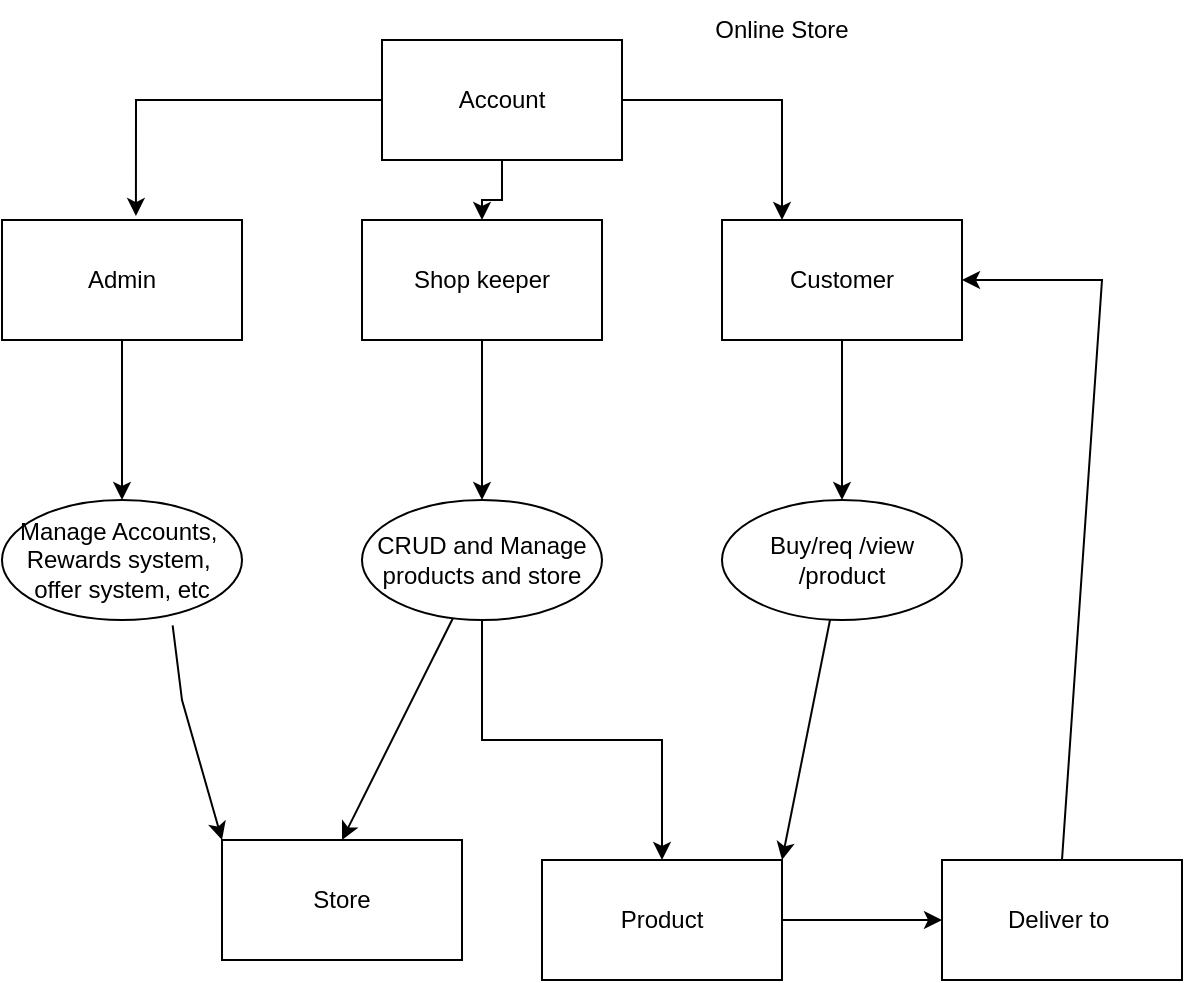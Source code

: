 <mxfile version="18.1.3" type="device"><diagram id="PZQwSYAee1a8CBbRdJlb" name="Page-1"><mxGraphModel dx="1102" dy="857" grid="1" gridSize="10" guides="1" tooltips="1" connect="1" arrows="1" fold="1" page="1" pageScale="1" pageWidth="827" pageHeight="1169" math="0" shadow="0"><root><mxCell id="0"/><mxCell id="1" parent="0"/><mxCell id="bF8oBDv0mY2NZQH3Tetn-7" value="Online Store" style="text;html=1;strokeColor=none;fillColor=none;align=center;verticalAlign=middle;whiteSpace=wrap;rounded=0;" parent="1" vertex="1"><mxGeometry x="420" width="120" height="30" as="geometry"/></mxCell><mxCell id="4zRTXwsGIbhUT0fGkYTa-9" value="" style="edgeStyle=orthogonalEdgeStyle;rounded=0;orthogonalLoop=1;jettySize=auto;html=1;" edge="1" parent="1" source="4zRTXwsGIbhUT0fGkYTa-3" target="4zRTXwsGIbhUT0fGkYTa-8"><mxGeometry relative="1" as="geometry"/></mxCell><mxCell id="4zRTXwsGIbhUT0fGkYTa-3" value="Admin" style="rounded=0;whiteSpace=wrap;html=1;" vertex="1" parent="1"><mxGeometry x="90" y="110" width="120" height="60" as="geometry"/></mxCell><mxCell id="4zRTXwsGIbhUT0fGkYTa-11" value="" style="edgeStyle=orthogonalEdgeStyle;rounded=0;orthogonalLoop=1;jettySize=auto;html=1;" edge="1" parent="1" source="4zRTXwsGIbhUT0fGkYTa-4" target="4zRTXwsGIbhUT0fGkYTa-10"><mxGeometry relative="1" as="geometry"/></mxCell><mxCell id="4zRTXwsGIbhUT0fGkYTa-4" value="Shop keeper" style="rounded=0;whiteSpace=wrap;html=1;" vertex="1" parent="1"><mxGeometry x="270" y="110" width="120" height="60" as="geometry"/></mxCell><mxCell id="4zRTXwsGIbhUT0fGkYTa-7" value="" style="edgeStyle=orthogonalEdgeStyle;rounded=0;orthogonalLoop=1;jettySize=auto;html=1;" edge="1" parent="1" source="4zRTXwsGIbhUT0fGkYTa-5" target="4zRTXwsGIbhUT0fGkYTa-6"><mxGeometry relative="1" as="geometry"/></mxCell><mxCell id="4zRTXwsGIbhUT0fGkYTa-5" value="Customer" style="rounded=0;whiteSpace=wrap;html=1;" vertex="1" parent="1"><mxGeometry x="450" y="110" width="120" height="60" as="geometry"/></mxCell><mxCell id="4zRTXwsGIbhUT0fGkYTa-6" value="Buy/req /view /product" style="ellipse;whiteSpace=wrap;html=1;rounded=0;" vertex="1" parent="1"><mxGeometry x="450" y="250" width="120" height="60" as="geometry"/></mxCell><mxCell id="4zRTXwsGIbhUT0fGkYTa-8" value="Manage Accounts,&amp;nbsp;&lt;br&gt;Rewards system,&amp;nbsp;&lt;br&gt;offer system, etc" style="ellipse;whiteSpace=wrap;html=1;rounded=0;" vertex="1" parent="1"><mxGeometry x="90" y="250" width="120" height="60" as="geometry"/></mxCell><mxCell id="4zRTXwsGIbhUT0fGkYTa-13" value="" style="edgeStyle=orthogonalEdgeStyle;rounded=0;orthogonalLoop=1;jettySize=auto;html=1;" edge="1" parent="1" source="4zRTXwsGIbhUT0fGkYTa-10" target="4zRTXwsGIbhUT0fGkYTa-12"><mxGeometry relative="1" as="geometry"/></mxCell><mxCell id="4zRTXwsGIbhUT0fGkYTa-10" value="CRUD and Manage products and store" style="ellipse;whiteSpace=wrap;html=1;rounded=0;" vertex="1" parent="1"><mxGeometry x="270" y="250" width="120" height="60" as="geometry"/></mxCell><mxCell id="4zRTXwsGIbhUT0fGkYTa-24" value="" style="edgeStyle=orthogonalEdgeStyle;rounded=0;orthogonalLoop=1;jettySize=auto;html=1;" edge="1" parent="1" source="4zRTXwsGIbhUT0fGkYTa-12" target="4zRTXwsGIbhUT0fGkYTa-23"><mxGeometry relative="1" as="geometry"/></mxCell><mxCell id="4zRTXwsGIbhUT0fGkYTa-12" value="Product" style="rounded=0;whiteSpace=wrap;html=1;" vertex="1" parent="1"><mxGeometry x="360" y="430" width="120" height="60" as="geometry"/></mxCell><mxCell id="4zRTXwsGIbhUT0fGkYTa-14" value="" style="endArrow=classic;html=1;rounded=0;entryX=1;entryY=0;entryDx=0;entryDy=0;" edge="1" parent="1" source="4zRTXwsGIbhUT0fGkYTa-6" target="4zRTXwsGIbhUT0fGkYTa-12"><mxGeometry width="50" height="50" relative="1" as="geometry"><mxPoint x="430" y="430" as="sourcePoint"/><mxPoint x="480" y="380" as="targetPoint"/></mxGeometry></mxCell><mxCell id="4zRTXwsGIbhUT0fGkYTa-15" value="Store" style="rounded=0;whiteSpace=wrap;html=1;" vertex="1" parent="1"><mxGeometry x="200" y="420" width="120" height="60" as="geometry"/></mxCell><mxCell id="4zRTXwsGIbhUT0fGkYTa-16" value="" style="endArrow=classic;html=1;rounded=0;entryX=0.5;entryY=0;entryDx=0;entryDy=0;" edge="1" parent="1" source="4zRTXwsGIbhUT0fGkYTa-10" target="4zRTXwsGIbhUT0fGkYTa-15"><mxGeometry width="50" height="50" relative="1" as="geometry"><mxPoint x="220" y="390" as="sourcePoint"/><mxPoint x="270" y="340" as="targetPoint"/></mxGeometry></mxCell><mxCell id="4zRTXwsGIbhUT0fGkYTa-17" value="" style="endArrow=classic;html=1;rounded=0;entryX=0;entryY=0;entryDx=0;entryDy=0;exitX=0.711;exitY=1.044;exitDx=0;exitDy=0;exitPerimeter=0;" edge="1" parent="1" source="4zRTXwsGIbhUT0fGkYTa-8" target="4zRTXwsGIbhUT0fGkYTa-15"><mxGeometry width="50" height="50" relative="1" as="geometry"><mxPoint x="430" y="430" as="sourcePoint"/><mxPoint x="480" y="380" as="targetPoint"/><Array as="points"><mxPoint x="180" y="350"/></Array></mxGeometry></mxCell><mxCell id="4zRTXwsGIbhUT0fGkYTa-19" value="" style="edgeStyle=orthogonalEdgeStyle;rounded=0;orthogonalLoop=1;jettySize=auto;html=1;" edge="1" parent="1" source="4zRTXwsGIbhUT0fGkYTa-18" target="4zRTXwsGIbhUT0fGkYTa-4"><mxGeometry relative="1" as="geometry"/></mxCell><mxCell id="4zRTXwsGIbhUT0fGkYTa-20" value="" style="edgeStyle=orthogonalEdgeStyle;rounded=0;orthogonalLoop=1;jettySize=auto;html=1;entryX=0.25;entryY=0;entryDx=0;entryDy=0;" edge="1" parent="1" source="4zRTXwsGIbhUT0fGkYTa-18" target="4zRTXwsGIbhUT0fGkYTa-5"><mxGeometry relative="1" as="geometry"/></mxCell><mxCell id="4zRTXwsGIbhUT0fGkYTa-22" value="" style="edgeStyle=orthogonalEdgeStyle;rounded=0;orthogonalLoop=1;jettySize=auto;html=1;entryX=0.558;entryY=-0.033;entryDx=0;entryDy=0;entryPerimeter=0;" edge="1" parent="1" source="4zRTXwsGIbhUT0fGkYTa-18" target="4zRTXwsGIbhUT0fGkYTa-3"><mxGeometry relative="1" as="geometry"><mxPoint x="200" y="50" as="targetPoint"/></mxGeometry></mxCell><mxCell id="4zRTXwsGIbhUT0fGkYTa-18" value="Account" style="rounded=0;whiteSpace=wrap;html=1;" vertex="1" parent="1"><mxGeometry x="280" y="20" width="120" height="60" as="geometry"/></mxCell><mxCell id="4zRTXwsGIbhUT0fGkYTa-23" value="Deliver to&amp;nbsp;" style="whiteSpace=wrap;html=1;rounded=0;" vertex="1" parent="1"><mxGeometry x="560" y="430" width="120" height="60" as="geometry"/></mxCell><mxCell id="4zRTXwsGIbhUT0fGkYTa-25" value="" style="endArrow=classic;html=1;rounded=0;exitX=0.5;exitY=0;exitDx=0;exitDy=0;entryX=1;entryY=0.5;entryDx=0;entryDy=0;" edge="1" parent="1" source="4zRTXwsGIbhUT0fGkYTa-23" target="4zRTXwsGIbhUT0fGkYTa-5"><mxGeometry width="50" height="50" relative="1" as="geometry"><mxPoint x="610" y="410" as="sourcePoint"/><mxPoint x="660" y="360" as="targetPoint"/><Array as="points"><mxPoint x="640" y="140"/></Array></mxGeometry></mxCell></root></mxGraphModel></diagram></mxfile>
